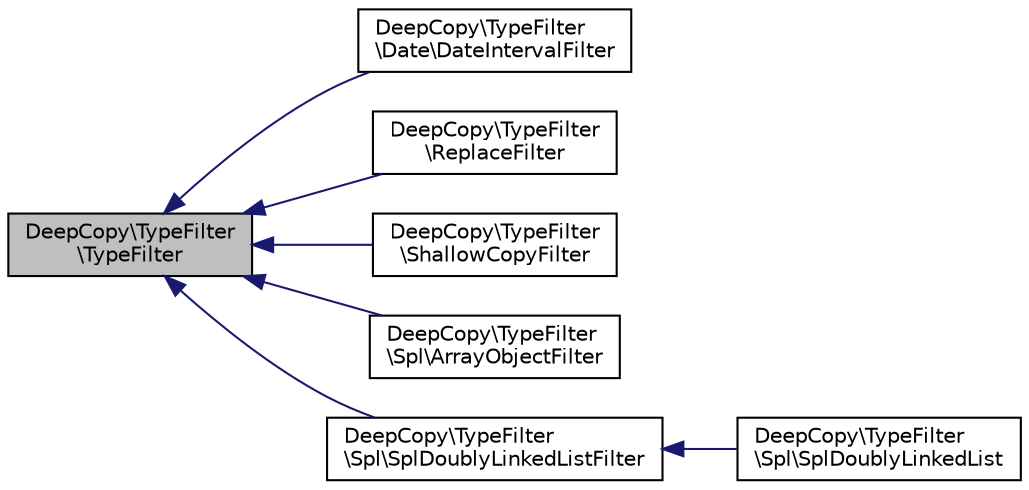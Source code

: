 digraph "DeepCopy\TypeFilter\TypeFilter"
{
  edge [fontname="Helvetica",fontsize="10",labelfontname="Helvetica",labelfontsize="10"];
  node [fontname="Helvetica",fontsize="10",shape=record];
  rankdir="LR";
  Node0 [label="DeepCopy\\TypeFilter\l\\TypeFilter",height=0.2,width=0.4,color="black", fillcolor="grey75", style="filled", fontcolor="black"];
  Node0 -> Node1 [dir="back",color="midnightblue",fontsize="10",style="solid",fontname="Helvetica"];
  Node1 [label="DeepCopy\\TypeFilter\l\\Date\\DateIntervalFilter",height=0.2,width=0.4,color="black", fillcolor="white", style="filled",URL="$classDeepCopy_1_1TypeFilter_1_1Date_1_1DateIntervalFilter.html"];
  Node0 -> Node2 [dir="back",color="midnightblue",fontsize="10",style="solid",fontname="Helvetica"];
  Node2 [label="DeepCopy\\TypeFilter\l\\ReplaceFilter",height=0.2,width=0.4,color="black", fillcolor="white", style="filled",URL="$classDeepCopy_1_1TypeFilter_1_1ReplaceFilter.html"];
  Node0 -> Node3 [dir="back",color="midnightblue",fontsize="10",style="solid",fontname="Helvetica"];
  Node3 [label="DeepCopy\\TypeFilter\l\\ShallowCopyFilter",height=0.2,width=0.4,color="black", fillcolor="white", style="filled",URL="$classDeepCopy_1_1TypeFilter_1_1ShallowCopyFilter.html"];
  Node0 -> Node4 [dir="back",color="midnightblue",fontsize="10",style="solid",fontname="Helvetica"];
  Node4 [label="DeepCopy\\TypeFilter\l\\Spl\\ArrayObjectFilter",height=0.2,width=0.4,color="black", fillcolor="white", style="filled",URL="$classDeepCopy_1_1TypeFilter_1_1Spl_1_1ArrayObjectFilter.html"];
  Node0 -> Node5 [dir="back",color="midnightblue",fontsize="10",style="solid",fontname="Helvetica"];
  Node5 [label="DeepCopy\\TypeFilter\l\\Spl\\SplDoublyLinkedListFilter",height=0.2,width=0.4,color="black", fillcolor="white", style="filled",URL="$classDeepCopy_1_1TypeFilter_1_1Spl_1_1SplDoublyLinkedListFilter.html"];
  Node5 -> Node6 [dir="back",color="midnightblue",fontsize="10",style="solid",fontname="Helvetica"];
  Node6 [label="DeepCopy\\TypeFilter\l\\Spl\\SplDoublyLinkedList",height=0.2,width=0.4,color="black", fillcolor="white", style="filled",URL="$classDeepCopy_1_1TypeFilter_1_1Spl_1_1SplDoublyLinkedList.html"];
}
